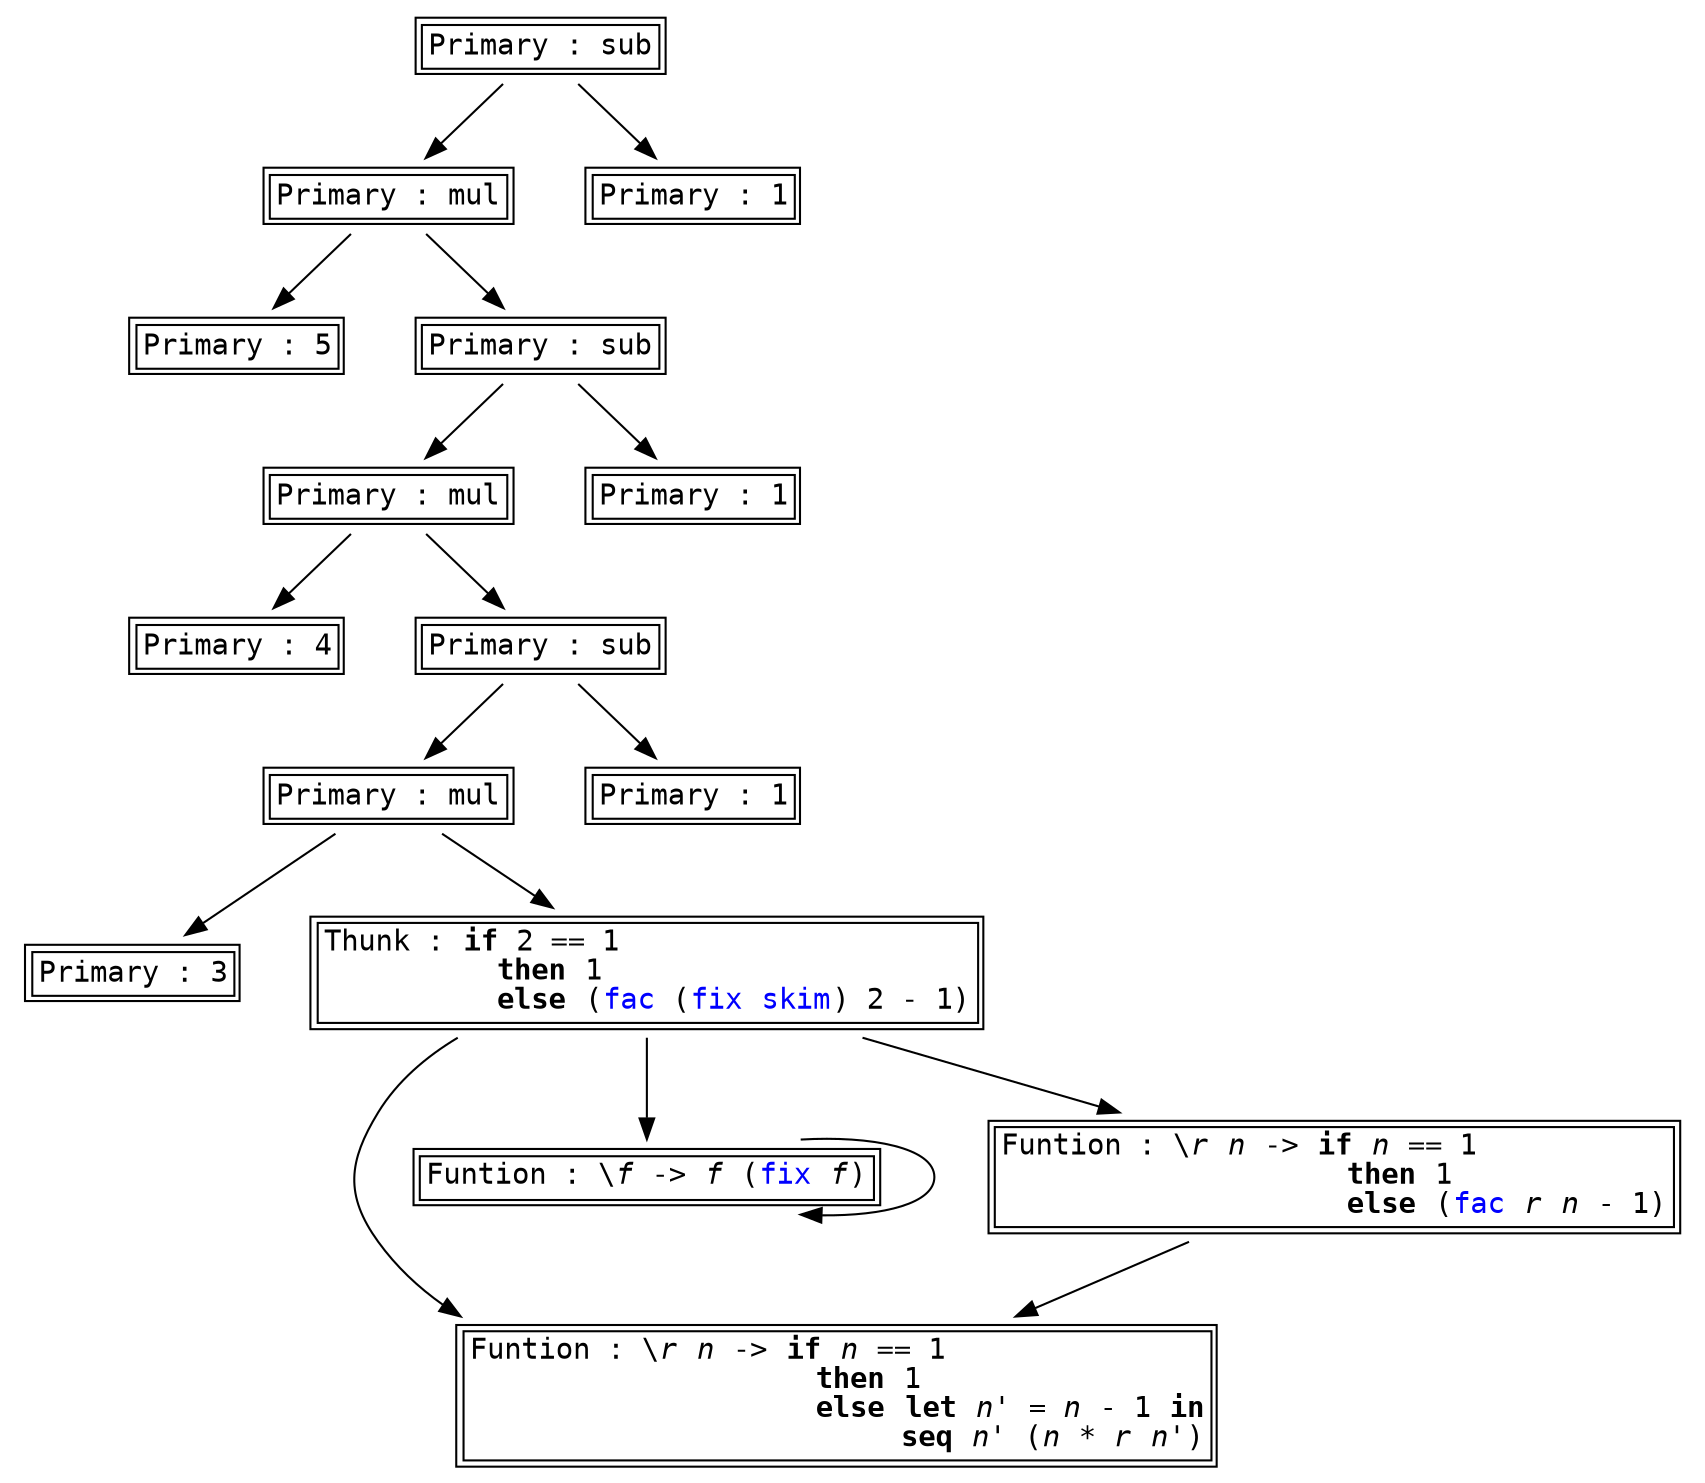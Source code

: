 digraph G {
node [ fontname=monospace, shape=plaintext ];
s0[label=<<TABLE ALIGN="LEFT"><TR><TD BALIGN="LEFT" ALIGN="LEFT">Funtion&nbsp;:&nbsp;\<I>r</I>&nbsp;<I>n</I>&nbsp;-&gt;&nbsp;<B>if</B>&nbsp;<I>n</I>&nbsp;==&nbsp;1&nbsp;&nbsp;&nbsp;&nbsp;&nbsp;&nbsp;&nbsp;&nbsp;&nbsp;&nbsp;&nbsp;&nbsp;&nbsp;&nbsp;&nbsp;<BR />&nbsp;&nbsp;&nbsp;&nbsp;&nbsp;&nbsp;&nbsp;&nbsp;&nbsp;&nbsp;&nbsp;&nbsp;&nbsp;&nbsp;&nbsp;&nbsp;&nbsp;&nbsp;&nbsp;&nbsp;<B>then</B>&nbsp;1&nbsp;&nbsp;&nbsp;&nbsp;&nbsp;&nbsp;&nbsp;&nbsp;&nbsp;&nbsp;&nbsp;&nbsp;&nbsp;&nbsp;&nbsp;&nbsp;<BR />&nbsp;&nbsp;&nbsp;&nbsp;&nbsp;&nbsp;&nbsp;&nbsp;&nbsp;&nbsp;&nbsp;&nbsp;&nbsp;&nbsp;&nbsp;&nbsp;&nbsp;&nbsp;&nbsp;&nbsp;<B>else</B>&nbsp;<B>let</B>&nbsp;<I>n'</I>&nbsp;=&nbsp;<I>n</I>&nbsp;-&nbsp;1&nbsp;<B>in</B><BR />&nbsp;&nbsp;&nbsp;&nbsp;&nbsp;&nbsp;&nbsp;&nbsp;&nbsp;&nbsp;&nbsp;&nbsp;&nbsp;&nbsp;&nbsp;&nbsp;&nbsp;&nbsp;&nbsp;&nbsp;&nbsp;&nbsp;&nbsp;&nbsp;&nbsp;<B>seq</B>&nbsp;<I>n'</I>&nbsp;(<I>n</I>&nbsp;*&nbsp;<I>r</I>&nbsp;<I>n'</I>)<BR /></TD></TR></TABLE>>];
s0;
s1[label=<<TABLE ALIGN="LEFT"><TR><TD BALIGN="LEFT" ALIGN="LEFT">Funtion&nbsp;:&nbsp;\<I>f</I>&nbsp;-&gt;&nbsp;<I>f</I>&nbsp;(<FONT COLOR="blue">fix</FONT>&nbsp;<I>f</I>)<BR /></TD></TR></TABLE>>];
s1 -> s1;
s2[label=<<TABLE ALIGN="LEFT"><TR><TD BALIGN="LEFT" ALIGN="LEFT">Primary&nbsp;:&nbsp;sub<BR /></TD></TR></TABLE>>];
s2 -> s3, s14;
s3[label=<<TABLE ALIGN="LEFT"><TR><TD BALIGN="LEFT" ALIGN="LEFT">Primary&nbsp;:&nbsp;mul<BR /></TD></TR></TABLE>>];
s3 -> s4, s5;
s4[label=<<TABLE ALIGN="LEFT"><TR><TD BALIGN="LEFT" ALIGN="LEFT">Primary&nbsp;:&nbsp;5<BR /></TD></TR></TABLE>>];
s4;
s5[label=<<TABLE ALIGN="LEFT"><TR><TD BALIGN="LEFT" ALIGN="LEFT">Primary&nbsp;:&nbsp;sub<BR /></TD></TR></TABLE>>];
s5 -> s6, s13;
s6[label=<<TABLE ALIGN="LEFT"><TR><TD BALIGN="LEFT" ALIGN="LEFT">Primary&nbsp;:&nbsp;mul<BR /></TD></TR></TABLE>>];
s6 -> s7, s8;
s7[label=<<TABLE ALIGN="LEFT"><TR><TD BALIGN="LEFT" ALIGN="LEFT">Primary&nbsp;:&nbsp;4<BR /></TD></TR></TABLE>>];
s7;
s8[label=<<TABLE ALIGN="LEFT"><TR><TD BALIGN="LEFT" ALIGN="LEFT">Primary&nbsp;:&nbsp;sub<BR /></TD></TR></TABLE>>];
s8 -> s9, s12;
s9[label=<<TABLE ALIGN="LEFT"><TR><TD BALIGN="LEFT" ALIGN="LEFT">Primary&nbsp;:&nbsp;mul<BR /></TD></TR></TABLE>>];
s9 -> s10, s11;
s10[label=<<TABLE ALIGN="LEFT"><TR><TD BALIGN="LEFT" ALIGN="LEFT">Primary&nbsp;:&nbsp;3<BR /></TD></TR></TABLE>>];
s10;
s11[label=<<TABLE ALIGN="LEFT"><TR><TD BALIGN="LEFT" ALIGN="LEFT">Thunk&nbsp;:&nbsp;<B>if</B>&nbsp;2&nbsp;==&nbsp;1&nbsp;&nbsp;&nbsp;&nbsp;&nbsp;&nbsp;&nbsp;&nbsp;&nbsp;&nbsp;&nbsp;&nbsp;&nbsp;&nbsp;&nbsp;&nbsp;&nbsp;&nbsp;&nbsp;&nbsp;<BR />&nbsp;&nbsp;&nbsp;&nbsp;&nbsp;&nbsp;&nbsp;&nbsp;&nbsp;&nbsp;<B>then</B>&nbsp;1&nbsp;&nbsp;&nbsp;&nbsp;&nbsp;&nbsp;&nbsp;&nbsp;&nbsp;&nbsp;&nbsp;&nbsp;&nbsp;&nbsp;&nbsp;&nbsp;&nbsp;&nbsp;&nbsp;&nbsp;&nbsp;<BR />&nbsp;&nbsp;&nbsp;&nbsp;&nbsp;&nbsp;&nbsp;&nbsp;&nbsp;&nbsp;<B>else</B>&nbsp;(<FONT COLOR="blue">fac</FONT>&nbsp;(<FONT COLOR="blue">fix</FONT>&nbsp;<FONT COLOR="blue">skim</FONT>)&nbsp;2&nbsp;-&nbsp;1)<BR /></TD></TR></TABLE>>];
s11 -> s0, s1, s15;
s12[label=<<TABLE ALIGN="LEFT"><TR><TD BALIGN="LEFT" ALIGN="LEFT">Primary&nbsp;:&nbsp;1<BR /></TD></TR></TABLE>>];
s12;
s13[label=<<TABLE ALIGN="LEFT"><TR><TD BALIGN="LEFT" ALIGN="LEFT">Primary&nbsp;:&nbsp;1<BR /></TD></TR></TABLE>>];
s13;
s14[label=<<TABLE ALIGN="LEFT"><TR><TD BALIGN="LEFT" ALIGN="LEFT">Primary&nbsp;:&nbsp;1<BR /></TD></TR></TABLE>>];
s14;
s15[label=<<TABLE ALIGN="LEFT"><TR><TD BALIGN="LEFT" ALIGN="LEFT">Funtion&nbsp;:&nbsp;\<I>r</I>&nbsp;<I>n</I>&nbsp;-&gt;&nbsp;<B>if</B>&nbsp;<I>n</I>&nbsp;==&nbsp;1&nbsp;&nbsp;&nbsp;&nbsp;&nbsp;&nbsp;&nbsp;&nbsp;&nbsp;&nbsp;&nbsp;<BR />&nbsp;&nbsp;&nbsp;&nbsp;&nbsp;&nbsp;&nbsp;&nbsp;&nbsp;&nbsp;&nbsp;&nbsp;&nbsp;&nbsp;&nbsp;&nbsp;&nbsp;&nbsp;&nbsp;&nbsp;<B>then</B>&nbsp;1&nbsp;&nbsp;&nbsp;&nbsp;&nbsp;&nbsp;&nbsp;&nbsp;&nbsp;&nbsp;&nbsp;&nbsp;<BR />&nbsp;&nbsp;&nbsp;&nbsp;&nbsp;&nbsp;&nbsp;&nbsp;&nbsp;&nbsp;&nbsp;&nbsp;&nbsp;&nbsp;&nbsp;&nbsp;&nbsp;&nbsp;&nbsp;&nbsp;<B>else</B>&nbsp;(<FONT COLOR="blue">fac</FONT>&nbsp;<I>r</I>&nbsp;<I>n</I>&nbsp;-&nbsp;1)<BR /></TD></TR></TABLE>>];
s15 -> s0;
}